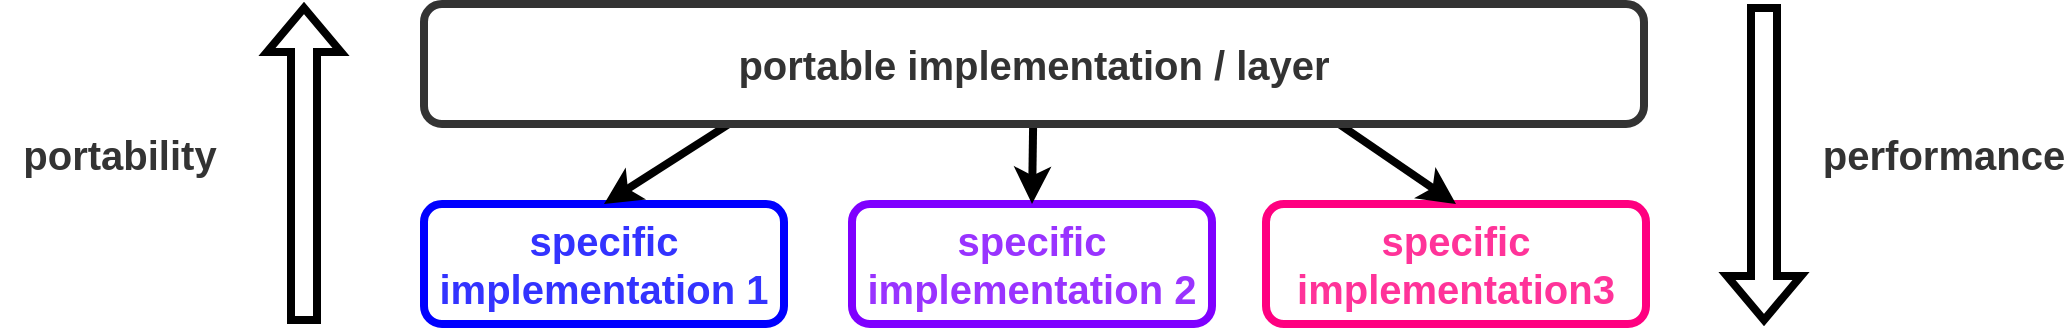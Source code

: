 <mxfile version="20.4.0" type="google"><diagram id="crAKBtb24mAtI9wZqz2y" name="Page-1"><mxGraphModel grid="1" page="1" gridSize="10" guides="1" tooltips="1" connect="1" arrows="1" fold="1" pageScale="1" pageWidth="75" pageHeight="40" math="0" shadow="0"><root><mxCell id="0"/><mxCell id="1" parent="0"/><mxCell id="D6Edd9lCmtBCKL_9qy_Q-1" value="&lt;font color=&quot;#9933FF&quot;&gt;&lt;b&gt;&lt;font style=&quot;font-size: 20px;&quot;&gt;specific implementation 2&lt;br&gt;&lt;/font&gt;&lt;/b&gt;&lt;/font&gt;" style="rounded=1;whiteSpace=wrap;html=1;strokeWidth=4;strokeColor=#7F00FF;" vertex="1" parent="1"><mxGeometry x="-46" y="200" width="180" height="60" as="geometry"/></mxCell><mxCell id="D6Edd9lCmtBCKL_9qy_Q-2" value="&lt;font color=&quot;#FF3399&quot;&gt;&lt;b&gt;&lt;font style=&quot;font-size: 20px;&quot;&gt;specific implementation3&lt;br&gt;&lt;/font&gt;&lt;/b&gt;&lt;/font&gt;" style="rounded=1;whiteSpace=wrap;html=1;strokeWidth=4;strokeColor=#FF0080;" vertex="1" parent="1"><mxGeometry x="161" y="200" width="190" height="60" as="geometry"/></mxCell><mxCell id="D6Edd9lCmtBCKL_9qy_Q-3" value="&lt;b&gt;&lt;font style=&quot;font-size: 20px;&quot; color=&quot;#3333FF&quot;&gt;specific implementation 1&lt;br&gt;&lt;/font&gt;&lt;/b&gt;" style="rounded=1;whiteSpace=wrap;html=1;strokeWidth=4;strokeColor=#0000FF;" vertex="1" parent="1"><mxGeometry x="-260" y="200" width="180" height="60" as="geometry"/></mxCell><mxCell id="D6Edd9lCmtBCKL_9qy_Q-7" style="rounded=0;orthogonalLoop=1;jettySize=auto;html=1;exitX=0.25;exitY=1;exitDx=0;exitDy=0;entryX=0.5;entryY=0;entryDx=0;entryDy=0;fontSize=20;fontColor=#333333;strokeWidth=4;" edge="1" parent="1" source="D6Edd9lCmtBCKL_9qy_Q-6" target="D6Edd9lCmtBCKL_9qy_Q-3"><mxGeometry relative="1" as="geometry"/></mxCell><mxCell id="D6Edd9lCmtBCKL_9qy_Q-8" style="edgeStyle=none;rounded=0;orthogonalLoop=1;jettySize=auto;html=1;entryX=0.5;entryY=0;entryDx=0;entryDy=0;strokeWidth=4;fontSize=20;fontColor=#333333;" edge="1" parent="1" source="D6Edd9lCmtBCKL_9qy_Q-6" target="D6Edd9lCmtBCKL_9qy_Q-1"><mxGeometry relative="1" as="geometry"/></mxCell><mxCell id="D6Edd9lCmtBCKL_9qy_Q-9" style="edgeStyle=none;rounded=0;orthogonalLoop=1;jettySize=auto;html=1;exitX=0.75;exitY=1;exitDx=0;exitDy=0;entryX=0.5;entryY=0;entryDx=0;entryDy=0;strokeWidth=4;fontSize=20;fontColor=#333333;" edge="1" parent="1" source="D6Edd9lCmtBCKL_9qy_Q-6" target="D6Edd9lCmtBCKL_9qy_Q-2"><mxGeometry relative="1" as="geometry"/></mxCell><mxCell id="D6Edd9lCmtBCKL_9qy_Q-6" value="&lt;b&gt;&lt;font color=&quot;#333333&quot;&gt;portable implementation / layer&lt;br&gt;&lt;/font&gt;&lt;/b&gt;" style="rounded=1;whiteSpace=wrap;html=1;strokeColor=#333333;strokeWidth=4;fontSize=20;fontColor=#FF3399;" vertex="1" parent="1"><mxGeometry x="-260" y="100" width="610" height="60" as="geometry"/></mxCell><mxCell id="D6Edd9lCmtBCKL_9qy_Q-14" value="" style="shape=flexArrow;endArrow=classic;html=1;rounded=0;strokeWidth=4;fontSize=20;fontColor=#333333;" edge="1" parent="1"><mxGeometry width="50" height="50" relative="1" as="geometry"><mxPoint x="-320" y="260" as="sourcePoint"/><mxPoint x="-320" y="100" as="targetPoint"/></mxGeometry></mxCell><mxCell id="D6Edd9lCmtBCKL_9qy_Q-15" value="" style="shape=flexArrow;endArrow=none;html=1;rounded=0;strokeWidth=4;fontSize=20;fontColor=#333333;endFill=0;startArrow=block;" edge="1" parent="1"><mxGeometry width="50" height="50" relative="1" as="geometry"><mxPoint x="410" y="260" as="sourcePoint"/><mxPoint x="410" y="100" as="targetPoint"/></mxGeometry></mxCell><mxCell id="D6Edd9lCmtBCKL_9qy_Q-16" value="&lt;span&gt;portability&lt;/span&gt;" style="text;html=1;strokeColor=none;fillColor=none;align=center;verticalAlign=middle;whiteSpace=wrap;rounded=0;strokeWidth=4;fontSize=20;fontColor=#333333;fontStyle=1" vertex="1" parent="1"><mxGeometry x="-472" y="160" width="120" height="30" as="geometry"/></mxCell><mxCell id="D6Edd9lCmtBCKL_9qy_Q-17" value="performance" style="text;html=1;strokeColor=none;fillColor=none;align=center;verticalAlign=middle;whiteSpace=wrap;rounded=0;strokeWidth=4;fontSize=20;fontColor=#333333;fontStyle=1" vertex="1" parent="1"><mxGeometry x="440" y="160" width="120" height="30" as="geometry"/></mxCell></root></mxGraphModel></diagram></mxfile>